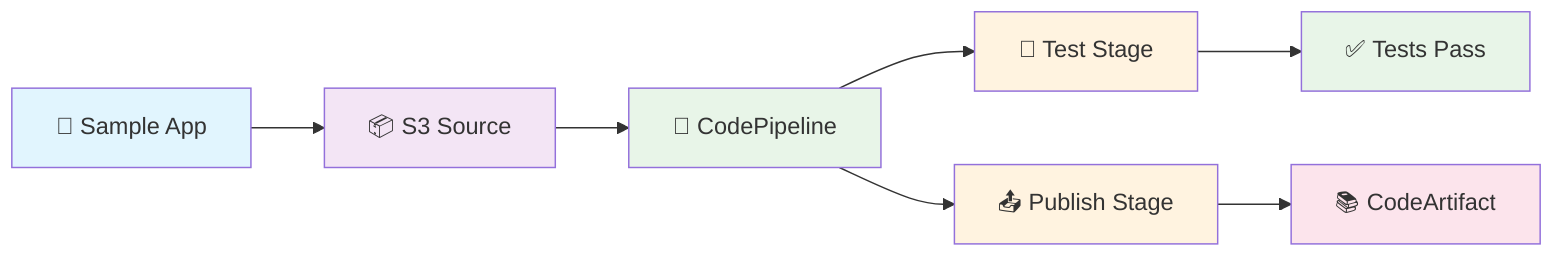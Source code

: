 ---
id: 4491a9a0-abc2-45f2-b7fc-f55c19c88079
---
flowchart LR
    A["📁 Sample App"] --> B["📦 S3 Source"]
    B --> C["🔄 CodePipeline"]
    C --> D["🧪 Test Stage"]
    C --> E["📤 Publish Stage"]
    D --> F["✅ Tests Pass"]
    E --> G["📚 CodeArtifact"]

    style A fill:#e1f5fe
    style B fill:#f3e5f5
    style C fill:#e8f5e8
    style D fill:#fff3e0
    style E fill:#fff3e0
    style F fill:#e8f5e8
    style G fill:#fce4ec